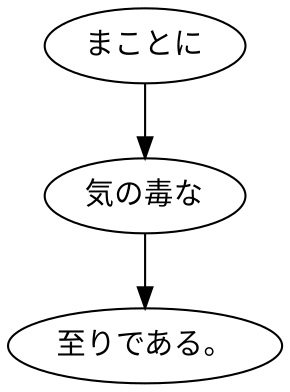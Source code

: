 digraph graph6228 {
	node0 [label="まことに"];
	node1 [label="気の毒な"];
	node2 [label="至りである。"];
	node0 -> node1;
	node1 -> node2;
}
